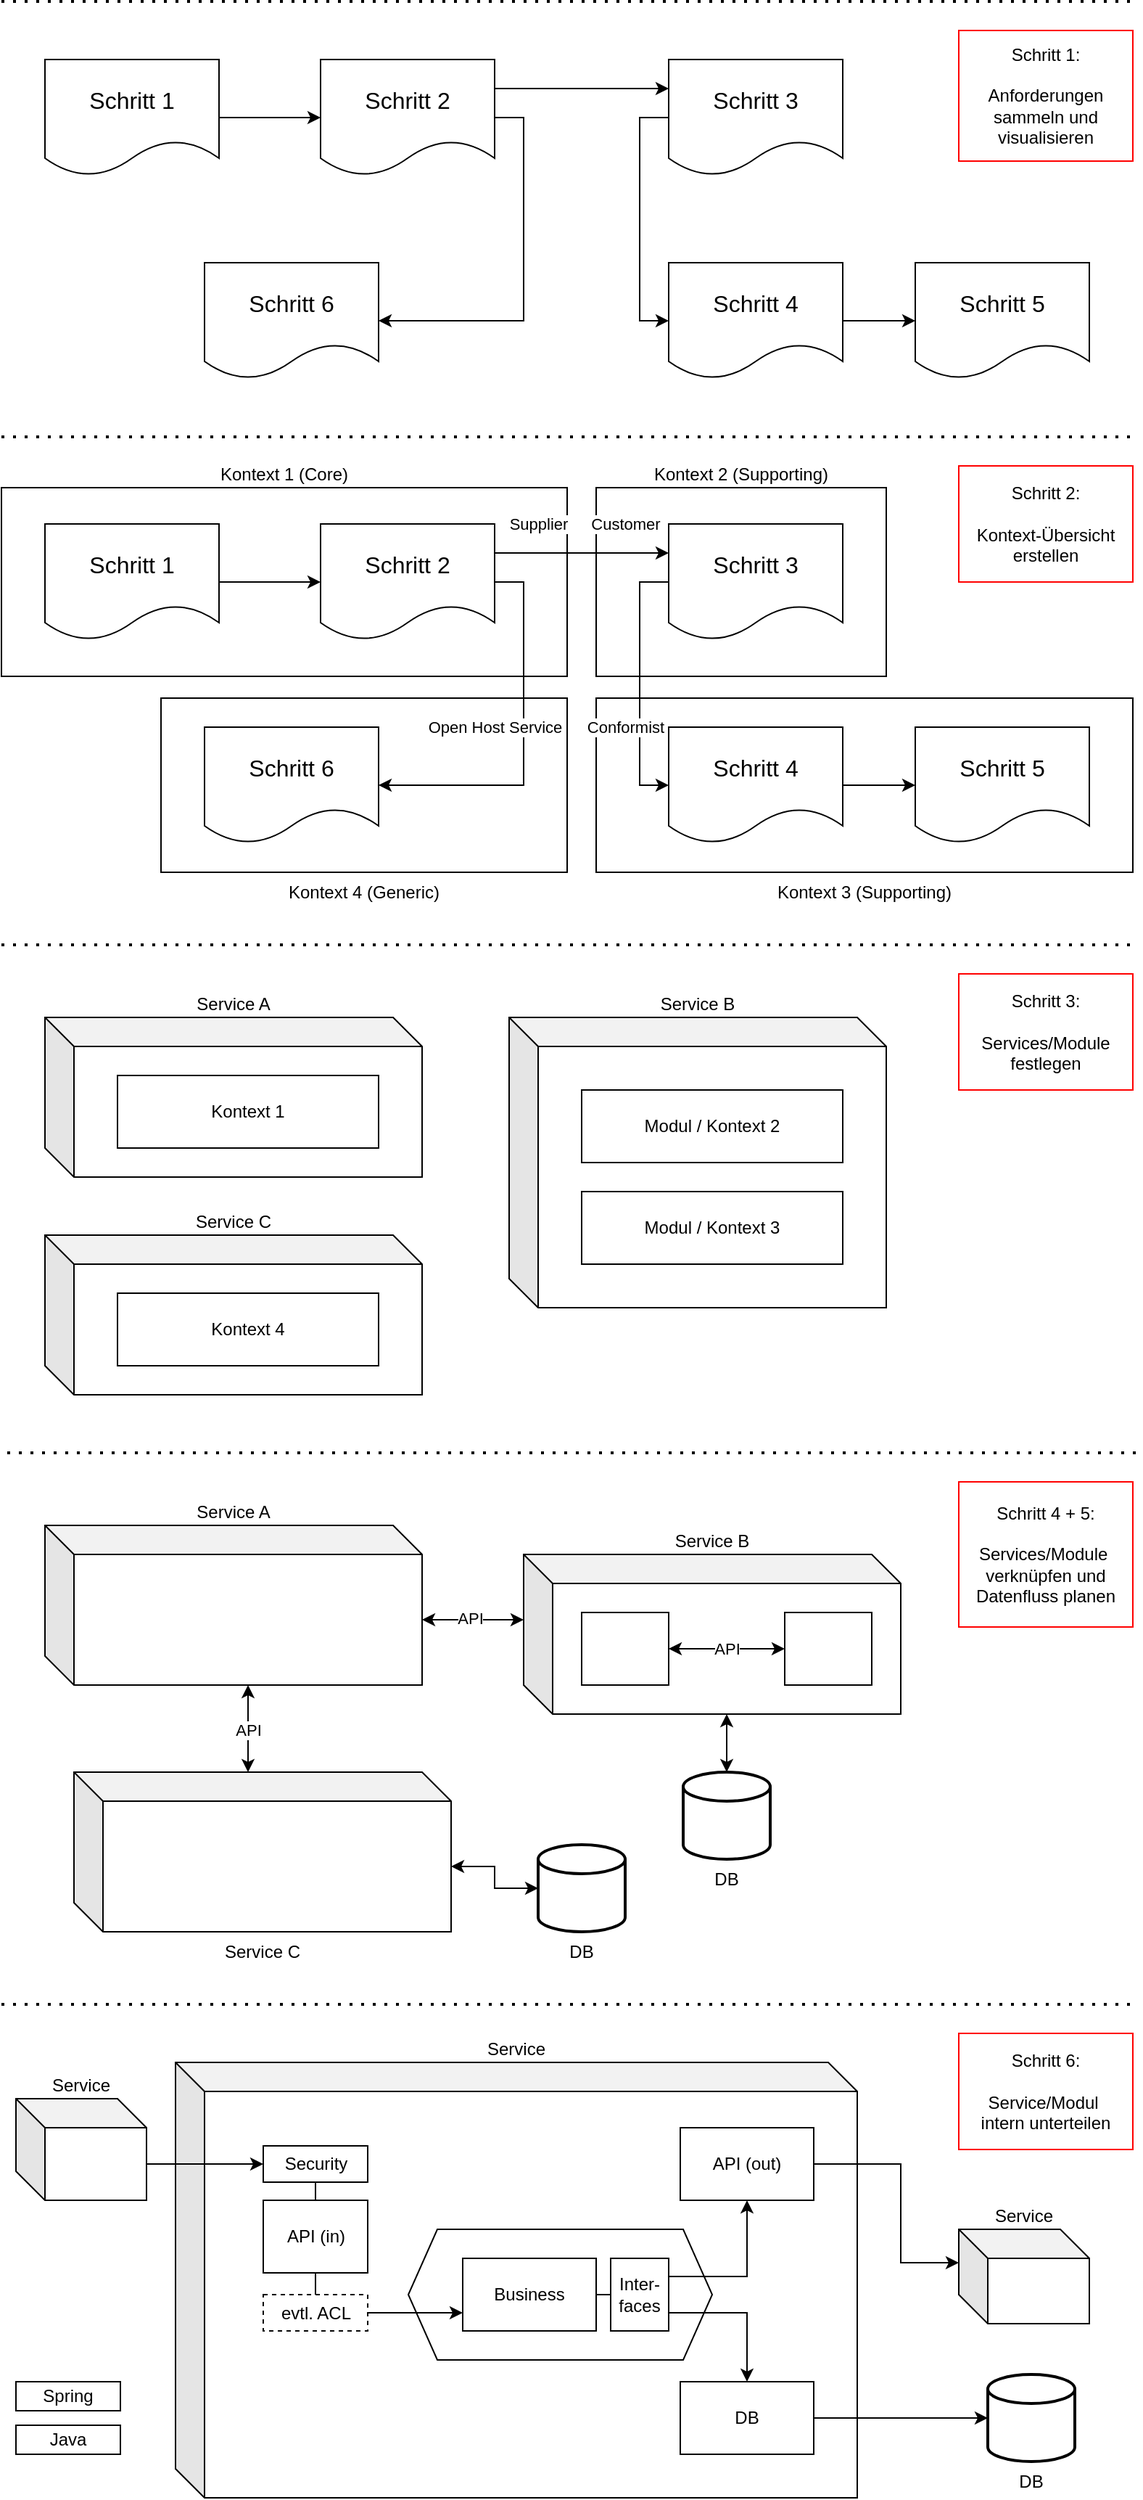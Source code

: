 <mxfile version="27.0.9">
  <diagram name="Seite-1" id="NrbdtOU8l5xmAe7ymhUr">
    <mxGraphModel dx="1410" dy="774" grid="1" gridSize="10" guides="1" tooltips="1" connect="1" arrows="1" fold="1" page="1" pageScale="1" pageWidth="827" pageHeight="1169" math="0" shadow="0">
      <root>
        <mxCell id="0" />
        <mxCell id="1" parent="0" />
        <mxCell id="7fS5oWLQzM0IxhjuAHD0-46" value="Service" style="shape=cube;whiteSpace=wrap;html=1;boundedLbl=1;backgroundOutline=1;darkOpacity=0.05;darkOpacity2=0.1;labelPosition=center;verticalLabelPosition=top;align=center;verticalAlign=bottom;" parent="1" vertex="1">
          <mxGeometry x="140" y="1460" width="470" height="300" as="geometry" />
        </mxCell>
        <mxCell id="7fS5oWLQzM0IxhjuAHD0-76" value="" style="shape=hexagon;perimeter=hexagonPerimeter2;whiteSpace=wrap;html=1;fixedSize=1;" parent="1" vertex="1">
          <mxGeometry x="300.5" y="1575" width="209.5" height="90" as="geometry" />
        </mxCell>
        <mxCell id="73rr_FjuBhcJZTZMzzjQ-1" value="Service B" style="shape=cube;whiteSpace=wrap;html=1;boundedLbl=1;backgroundOutline=1;darkOpacity=0.05;darkOpacity2=0.1;labelPosition=center;verticalLabelPosition=top;align=center;verticalAlign=bottom;" parent="1" vertex="1">
          <mxGeometry x="370" y="740" width="260" height="200" as="geometry" />
        </mxCell>
        <mxCell id="7fS5oWLQzM0IxhjuAHD0-30" value="Kontext 4 (Generic)" style="rounded=0;whiteSpace=wrap;html=1;labelPosition=center;verticalLabelPosition=bottom;align=center;verticalAlign=top;strokeColor=light-dark(#000000,#0433FF);" parent="1" vertex="1">
          <mxGeometry x="130" y="520" width="280" height="120" as="geometry" />
        </mxCell>
        <mxCell id="7fS5oWLQzM0IxhjuAHD0-29" value="Kontext 3 (Supporting)" style="rounded=0;whiteSpace=wrap;html=1;labelPosition=center;verticalLabelPosition=bottom;align=center;verticalAlign=top;strokeColor=light-dark(#000000,#0433FF);" parent="1" vertex="1">
          <mxGeometry x="430" y="520" width="370" height="120" as="geometry" />
        </mxCell>
        <mxCell id="7fS5oWLQzM0IxhjuAHD0-28" value="Kontext 2 (Supporting)" style="rounded=0;whiteSpace=wrap;html=1;labelPosition=center;verticalLabelPosition=top;align=center;verticalAlign=bottom;strokeColor=light-dark(#000000,#0433FF);" parent="1" vertex="1">
          <mxGeometry x="430" y="375" width="200" height="130" as="geometry" />
        </mxCell>
        <mxCell id="eQGWegekin0o1_Gf9wDu-5" style="edgeStyle=orthogonalEdgeStyle;rounded=0;orthogonalLoop=1;jettySize=auto;html=1;exitX=1;exitY=0.5;exitDx=0;exitDy=0;entryX=0;entryY=0.5;entryDx=0;entryDy=0;" parent="1" source="eQGWegekin0o1_Gf9wDu-2" target="eQGWegekin0o1_Gf9wDu-3" edge="1">
          <mxGeometry relative="1" as="geometry" />
        </mxCell>
        <mxCell id="eQGWegekin0o1_Gf9wDu-2" value="Schritt 1" style="shape=document;whiteSpace=wrap;html=1;boundedLbl=1;fontSize=16;" parent="1" vertex="1">
          <mxGeometry x="50" y="80" width="120" height="80" as="geometry" />
        </mxCell>
        <mxCell id="73rr_FjuBhcJZTZMzzjQ-4" style="edgeStyle=orthogonalEdgeStyle;rounded=0;orthogonalLoop=1;jettySize=auto;html=1;exitX=1;exitY=0.25;exitDx=0;exitDy=0;entryX=0;entryY=0.25;entryDx=0;entryDy=0;" parent="1" source="eQGWegekin0o1_Gf9wDu-3" target="eQGWegekin0o1_Gf9wDu-4" edge="1">
          <mxGeometry relative="1" as="geometry" />
        </mxCell>
        <mxCell id="73rr_FjuBhcJZTZMzzjQ-6" style="edgeStyle=orthogonalEdgeStyle;rounded=0;orthogonalLoop=1;jettySize=auto;html=1;exitX=0;exitY=0.5;exitDx=0;exitDy=0;entryX=0;entryY=0.5;entryDx=0;entryDy=0;" parent="1" source="eQGWegekin0o1_Gf9wDu-4" target="73rr_FjuBhcJZTZMzzjQ-5" edge="1">
          <mxGeometry relative="1" as="geometry" />
        </mxCell>
        <mxCell id="7fS5oWLQzM0IxhjuAHD0-2" style="edgeStyle=orthogonalEdgeStyle;rounded=0;orthogonalLoop=1;jettySize=auto;html=1;exitX=1;exitY=0.5;exitDx=0;exitDy=0;entryX=1;entryY=0.5;entryDx=0;entryDy=0;" parent="1" source="eQGWegekin0o1_Gf9wDu-3" target="7fS5oWLQzM0IxhjuAHD0-1" edge="1">
          <mxGeometry relative="1" as="geometry" />
        </mxCell>
        <mxCell id="eQGWegekin0o1_Gf9wDu-3" value="Schritt 2" style="shape=document;whiteSpace=wrap;html=1;boundedLbl=1;fontSize=16;" parent="1" vertex="1">
          <mxGeometry x="240" y="80" width="120" height="80" as="geometry" />
        </mxCell>
        <mxCell id="eQGWegekin0o1_Gf9wDu-4" value="Schritt 3" style="shape=document;whiteSpace=wrap;html=1;boundedLbl=1;fontSize=16;" parent="1" vertex="1">
          <mxGeometry x="480" y="80" width="120" height="80" as="geometry" />
        </mxCell>
        <mxCell id="eQGWegekin0o1_Gf9wDu-13" value="Kontext 1 (Core)" style="rounded=0;whiteSpace=wrap;html=1;labelPosition=center;verticalLabelPosition=top;align=center;verticalAlign=bottom;strokeColor=light-dark(#000000,#0433FF);" parent="1" vertex="1">
          <mxGeometry x="20" y="375" width="390" height="130" as="geometry" />
        </mxCell>
        <mxCell id="eQGWegekin0o1_Gf9wDu-22" value="Service A" style="shape=cube;whiteSpace=wrap;html=1;boundedLbl=1;backgroundOutline=1;darkOpacity=0.05;darkOpacity2=0.1;labelPosition=center;verticalLabelPosition=top;align=center;verticalAlign=bottom;" parent="1" vertex="1">
          <mxGeometry x="50" y="740" width="260" height="110" as="geometry" />
        </mxCell>
        <mxCell id="eQGWegekin0o1_Gf9wDu-23" value="Kontext 1" style="rounded=0;whiteSpace=wrap;html=1;labelPosition=center;verticalLabelPosition=middle;align=center;verticalAlign=middle;strokeColor=light-dark(#000000,#0433FF);" parent="1" vertex="1">
          <mxGeometry x="100" y="780" width="180" height="50" as="geometry" />
        </mxCell>
        <mxCell id="eQGWegekin0o1_Gf9wDu-24" value="Modul / Kontext 3" style="rounded=0;whiteSpace=wrap;html=1;labelPosition=center;verticalLabelPosition=middle;align=center;verticalAlign=middle;strokeColor=light-dark(#000000,#0433FF);" parent="1" vertex="1">
          <mxGeometry x="420" y="860" width="180" height="50" as="geometry" />
        </mxCell>
        <mxCell id="73rr_FjuBhcJZTZMzzjQ-3" value="Modul / Kontext 2" style="rounded=0;whiteSpace=wrap;html=1;labelPosition=center;verticalLabelPosition=middle;align=center;verticalAlign=middle;strokeColor=light-dark(#000000,#0433FF);" parent="1" vertex="1">
          <mxGeometry x="420" y="790" width="180" height="50" as="geometry" />
        </mxCell>
        <mxCell id="7fS5oWLQzM0IxhjuAHD0-15" style="edgeStyle=orthogonalEdgeStyle;rounded=0;orthogonalLoop=1;jettySize=auto;html=1;exitX=1;exitY=0.5;exitDx=0;exitDy=0;entryX=0;entryY=0.5;entryDx=0;entryDy=0;" parent="1" source="73rr_FjuBhcJZTZMzzjQ-5" target="7fS5oWLQzM0IxhjuAHD0-14" edge="1">
          <mxGeometry relative="1" as="geometry" />
        </mxCell>
        <mxCell id="73rr_FjuBhcJZTZMzzjQ-5" value="Schritt 4" style="shape=document;whiteSpace=wrap;html=1;boundedLbl=1;fontSize=16;" parent="1" vertex="1">
          <mxGeometry x="480" y="220" width="120" height="80" as="geometry" />
        </mxCell>
        <mxCell id="73rr_FjuBhcJZTZMzzjQ-16" value="DB" style="strokeWidth=2;html=1;shape=mxgraph.flowchart.database;whiteSpace=wrap;labelPosition=center;verticalLabelPosition=bottom;align=center;verticalAlign=top;" parent="1" vertex="1">
          <mxGeometry x="490" y="1260" width="60" height="60" as="geometry" />
        </mxCell>
        <mxCell id="73rr_FjuBhcJZTZMzzjQ-21" value="" style="endArrow=none;dashed=1;html=1;dashPattern=1 3;strokeWidth=2;rounded=0;" parent="1" edge="1">
          <mxGeometry width="50" height="50" relative="1" as="geometry">
            <mxPoint x="20" y="40" as="sourcePoint" />
            <mxPoint x="800" y="40" as="targetPoint" />
          </mxGeometry>
        </mxCell>
        <mxCell id="7fS5oWLQzM0IxhjuAHD0-1" value="Schritt 6" style="shape=document;whiteSpace=wrap;html=1;boundedLbl=1;fontSize=16;" parent="1" vertex="1">
          <mxGeometry x="160" y="220" width="120" height="80" as="geometry" />
        </mxCell>
        <mxCell id="7fS5oWLQzM0IxhjuAHD0-14" value="Schritt 5" style="shape=document;whiteSpace=wrap;html=1;boundedLbl=1;fontSize=16;" parent="1" vertex="1">
          <mxGeometry x="650" y="220" width="120" height="80" as="geometry" />
        </mxCell>
        <mxCell id="7fS5oWLQzM0IxhjuAHD0-16" value="" style="endArrow=none;dashed=1;html=1;dashPattern=1 3;strokeWidth=2;rounded=0;" parent="1" edge="1">
          <mxGeometry width="50" height="50" relative="1" as="geometry">
            <mxPoint x="20" y="340" as="sourcePoint" />
            <mxPoint x="800" y="340" as="targetPoint" />
          </mxGeometry>
        </mxCell>
        <mxCell id="7fS5oWLQzM0IxhjuAHD0-17" style="edgeStyle=orthogonalEdgeStyle;rounded=0;orthogonalLoop=1;jettySize=auto;html=1;exitX=1;exitY=0.5;exitDx=0;exitDy=0;entryX=0;entryY=0.5;entryDx=0;entryDy=0;" parent="1" source="7fS5oWLQzM0IxhjuAHD0-18" target="7fS5oWLQzM0IxhjuAHD0-22" edge="1">
          <mxGeometry relative="1" as="geometry" />
        </mxCell>
        <mxCell id="7fS5oWLQzM0IxhjuAHD0-18" value="Schritt 1" style="shape=document;whiteSpace=wrap;html=1;boundedLbl=1;fontSize=16;" parent="1" vertex="1">
          <mxGeometry x="50" y="400" width="120" height="80" as="geometry" />
        </mxCell>
        <mxCell id="7fS5oWLQzM0IxhjuAHD0-19" style="edgeStyle=orthogonalEdgeStyle;rounded=0;orthogonalLoop=1;jettySize=auto;html=1;exitX=1;exitY=0.25;exitDx=0;exitDy=0;entryX=0;entryY=0.25;entryDx=0;entryDy=0;" parent="1" source="7fS5oWLQzM0IxhjuAHD0-22" target="7fS5oWLQzM0IxhjuAHD0-23" edge="1">
          <mxGeometry relative="1" as="geometry" />
        </mxCell>
        <mxCell id="wYqAE9kgNwy14ZpDtIfz-1" value="Supplier" style="edgeLabel;html=1;align=center;verticalAlign=middle;resizable=0;points=[];" parent="7fS5oWLQzM0IxhjuAHD0-19" vertex="1" connectable="0">
          <mxGeometry x="-0.683" y="2" relative="1" as="geometry">
            <mxPoint x="11" y="-18" as="offset" />
          </mxGeometry>
        </mxCell>
        <mxCell id="wYqAE9kgNwy14ZpDtIfz-2" value="Customer" style="edgeLabel;html=1;align=center;verticalAlign=middle;resizable=0;points=[];" parent="7fS5oWLQzM0IxhjuAHD0-19" vertex="1" connectable="0">
          <mxGeometry x="0.467" y="-2" relative="1" as="geometry">
            <mxPoint x="2" y="-22" as="offset" />
          </mxGeometry>
        </mxCell>
        <mxCell id="7fS5oWLQzM0IxhjuAHD0-21" style="edgeStyle=orthogonalEdgeStyle;rounded=0;orthogonalLoop=1;jettySize=auto;html=1;exitX=1;exitY=0.5;exitDx=0;exitDy=0;entryX=1;entryY=0.5;entryDx=0;entryDy=0;" parent="1" source="7fS5oWLQzM0IxhjuAHD0-22" target="7fS5oWLQzM0IxhjuAHD0-26" edge="1">
          <mxGeometry relative="1" as="geometry" />
        </mxCell>
        <mxCell id="wYqAE9kgNwy14ZpDtIfz-4" value="Open Host Service" style="edgeLabel;html=1;align=center;verticalAlign=middle;resizable=0;points=[];" parent="7fS5oWLQzM0IxhjuAHD0-21" vertex="1" connectable="0">
          <mxGeometry x="-0.061" y="-2" relative="1" as="geometry">
            <mxPoint x="-18" y="-2" as="offset" />
          </mxGeometry>
        </mxCell>
        <mxCell id="7fS5oWLQzM0IxhjuAHD0-22" value="Schritt 2" style="shape=document;whiteSpace=wrap;html=1;boundedLbl=1;fontSize=16;" parent="1" vertex="1">
          <mxGeometry x="240" y="400" width="120" height="80" as="geometry" />
        </mxCell>
        <mxCell id="7fS5oWLQzM0IxhjuAHD0-72" style="edgeStyle=orthogonalEdgeStyle;rounded=0;orthogonalLoop=1;jettySize=auto;html=1;exitX=0;exitY=0.5;exitDx=0;exitDy=0;entryX=0;entryY=0.5;entryDx=0;entryDy=0;" parent="1" source="7fS5oWLQzM0IxhjuAHD0-23" target="7fS5oWLQzM0IxhjuAHD0-25" edge="1">
          <mxGeometry relative="1" as="geometry">
            <Array as="points">
              <mxPoint x="460" y="440" />
              <mxPoint x="460" y="580" />
            </Array>
          </mxGeometry>
        </mxCell>
        <mxCell id="wYqAE9kgNwy14ZpDtIfz-3" value="Conformist" style="edgeLabel;html=1;align=center;verticalAlign=middle;resizable=0;points=[];" parent="7fS5oWLQzM0IxhjuAHD0-72" vertex="1" connectable="0">
          <mxGeometry x="-0.244" y="1" relative="1" as="geometry">
            <mxPoint x="-11" y="52" as="offset" />
          </mxGeometry>
        </mxCell>
        <mxCell id="7fS5oWLQzM0IxhjuAHD0-23" value="Schritt 3" style="shape=document;whiteSpace=wrap;html=1;boundedLbl=1;fontSize=16;" parent="1" vertex="1">
          <mxGeometry x="480" y="400" width="120" height="80" as="geometry" />
        </mxCell>
        <mxCell id="7fS5oWLQzM0IxhjuAHD0-24" style="edgeStyle=orthogonalEdgeStyle;rounded=0;orthogonalLoop=1;jettySize=auto;html=1;exitX=1;exitY=0.5;exitDx=0;exitDy=0;entryX=0;entryY=0.5;entryDx=0;entryDy=0;" parent="1" source="7fS5oWLQzM0IxhjuAHD0-25" target="7fS5oWLQzM0IxhjuAHD0-27" edge="1">
          <mxGeometry relative="1" as="geometry" />
        </mxCell>
        <mxCell id="7fS5oWLQzM0IxhjuAHD0-25" value="Schritt 4" style="shape=document;whiteSpace=wrap;html=1;boundedLbl=1;fontSize=16;" parent="1" vertex="1">
          <mxGeometry x="480" y="540" width="120" height="80" as="geometry" />
        </mxCell>
        <mxCell id="7fS5oWLQzM0IxhjuAHD0-26" value="Schritt 6" style="shape=document;whiteSpace=wrap;html=1;boundedLbl=1;fontSize=16;" parent="1" vertex="1">
          <mxGeometry x="160" y="540" width="120" height="80" as="geometry" />
        </mxCell>
        <mxCell id="7fS5oWLQzM0IxhjuAHD0-27" value="Schritt 5" style="shape=document;whiteSpace=wrap;html=1;boundedLbl=1;fontSize=16;" parent="1" vertex="1">
          <mxGeometry x="650" y="540" width="120" height="80" as="geometry" />
        </mxCell>
        <mxCell id="7fS5oWLQzM0IxhjuAHD0-31" value="" style="endArrow=none;dashed=1;html=1;dashPattern=1 3;strokeWidth=2;rounded=0;" parent="1" edge="1">
          <mxGeometry width="50" height="50" relative="1" as="geometry">
            <mxPoint x="20" y="690" as="sourcePoint" />
            <mxPoint x="800" y="690" as="targetPoint" />
          </mxGeometry>
        </mxCell>
        <mxCell id="7fS5oWLQzM0IxhjuAHD0-32" value="Service C" style="shape=cube;whiteSpace=wrap;html=1;boundedLbl=1;backgroundOutline=1;darkOpacity=0.05;darkOpacity2=0.1;labelPosition=center;verticalLabelPosition=top;align=center;verticalAlign=bottom;" parent="1" vertex="1">
          <mxGeometry x="50" y="890" width="260" height="110" as="geometry" />
        </mxCell>
        <mxCell id="7fS5oWLQzM0IxhjuAHD0-33" value="Kontext 4" style="rounded=0;whiteSpace=wrap;html=1;labelPosition=center;verticalLabelPosition=middle;align=center;verticalAlign=middle;strokeColor=light-dark(#000000,#0433FF);" parent="1" vertex="1">
          <mxGeometry x="100" y="930" width="180" height="50" as="geometry" />
        </mxCell>
        <mxCell id="7fS5oWLQzM0IxhjuAHD0-34" value="" style="endArrow=none;dashed=1;html=1;dashPattern=1 3;strokeWidth=2;rounded=0;" parent="1" edge="1">
          <mxGeometry width="50" height="50" relative="1" as="geometry">
            <mxPoint x="24" y="1040" as="sourcePoint" />
            <mxPoint x="804" y="1040" as="targetPoint" />
          </mxGeometry>
        </mxCell>
        <mxCell id="7fS5oWLQzM0IxhjuAHD0-37" value="Service A" style="shape=cube;whiteSpace=wrap;html=1;boundedLbl=1;backgroundOutline=1;darkOpacity=0.05;darkOpacity2=0.1;labelPosition=center;verticalLabelPosition=top;align=center;verticalAlign=bottom;" parent="1" vertex="1">
          <mxGeometry x="50" y="1090" width="260" height="110" as="geometry" />
        </mxCell>
        <mxCell id="7fS5oWLQzM0IxhjuAHD0-38" value="Service C" style="shape=cube;whiteSpace=wrap;html=1;boundedLbl=1;backgroundOutline=1;darkOpacity=0.05;darkOpacity2=0.1;labelPosition=center;verticalLabelPosition=bottom;align=center;verticalAlign=top;" parent="1" vertex="1">
          <mxGeometry x="70" y="1260" width="260" height="110" as="geometry" />
        </mxCell>
        <mxCell id="7fS5oWLQzM0IxhjuAHD0-40" style="edgeStyle=orthogonalEdgeStyle;rounded=0;orthogonalLoop=1;jettySize=auto;html=1;exitX=0;exitY=0;exitDx=140;exitDy=110;exitPerimeter=0;entryX=0;entryY=0;entryDx=120;entryDy=0;entryPerimeter=0;startArrow=classic;startFill=1;" parent="1" source="7fS5oWLQzM0IxhjuAHD0-37" target="7fS5oWLQzM0IxhjuAHD0-38" edge="1">
          <mxGeometry relative="1" as="geometry" />
        </mxCell>
        <mxCell id="7fS5oWLQzM0IxhjuAHD0-44" value="API" style="edgeLabel;html=1;align=center;verticalAlign=middle;resizable=0;points=[];" parent="7fS5oWLQzM0IxhjuAHD0-40" vertex="1" connectable="0">
          <mxGeometry x="-0.22" relative="1" as="geometry">
            <mxPoint y="7" as="offset" />
          </mxGeometry>
        </mxCell>
        <mxCell id="7fS5oWLQzM0IxhjuAHD0-41" value="Service B" style="shape=cube;whiteSpace=wrap;html=1;boundedLbl=1;backgroundOutline=1;darkOpacity=0.05;darkOpacity2=0.1;labelPosition=center;verticalLabelPosition=top;align=center;verticalAlign=bottom;" parent="1" vertex="1">
          <mxGeometry x="380" y="1110" width="260" height="110" as="geometry" />
        </mxCell>
        <mxCell id="7fS5oWLQzM0IxhjuAHD0-42" style="edgeStyle=orthogonalEdgeStyle;rounded=0;orthogonalLoop=1;jettySize=auto;html=1;exitX=0;exitY=0;exitDx=260;exitDy=65;exitPerimeter=0;entryX=0;entryY=0;entryDx=0;entryDy=45;entryPerimeter=0;startArrow=classic;startFill=1;" parent="1" source="7fS5oWLQzM0IxhjuAHD0-37" target="7fS5oWLQzM0IxhjuAHD0-41" edge="1">
          <mxGeometry relative="1" as="geometry" />
        </mxCell>
        <mxCell id="7fS5oWLQzM0IxhjuAHD0-43" value="API" style="edgeLabel;html=1;align=center;verticalAlign=middle;resizable=0;points=[];" parent="7fS5oWLQzM0IxhjuAHD0-42" vertex="1" connectable="0">
          <mxGeometry x="-0.057" y="1" relative="1" as="geometry">
            <mxPoint as="offset" />
          </mxGeometry>
        </mxCell>
        <mxCell id="7fS5oWLQzM0IxhjuAHD0-45" value="" style="endArrow=none;dashed=1;html=1;dashPattern=1 3;strokeWidth=2;rounded=0;" parent="1" edge="1">
          <mxGeometry width="50" height="50" relative="1" as="geometry">
            <mxPoint x="20" y="1420" as="sourcePoint" />
            <mxPoint x="800" y="1420" as="targetPoint" />
          </mxGeometry>
        </mxCell>
        <mxCell id="7fS5oWLQzM0IxhjuAHD0-53" style="edgeStyle=orthogonalEdgeStyle;rounded=0;orthogonalLoop=1;jettySize=auto;html=1;exitX=0;exitY=0;exitDx=140;exitDy=110;exitPerimeter=0;entryX=0.5;entryY=0;entryDx=0;entryDy=0;entryPerimeter=0;startArrow=classic;startFill=1;" parent="1" source="7fS5oWLQzM0IxhjuAHD0-41" target="73rr_FjuBhcJZTZMzzjQ-16" edge="1">
          <mxGeometry relative="1" as="geometry" />
        </mxCell>
        <mxCell id="xvrhfz1lwZkFJ9HOuA8B-21" style="edgeStyle=orthogonalEdgeStyle;rounded=0;orthogonalLoop=1;jettySize=auto;html=1;exitX=0.5;exitY=1;exitDx=0;exitDy=0;entryX=0.5;entryY=0;entryDx=0;entryDy=0;endArrow=none;startFill=0;" parent="1" source="7fS5oWLQzM0IxhjuAHD0-54" target="xvrhfz1lwZkFJ9HOuA8B-15" edge="1">
          <mxGeometry relative="1" as="geometry" />
        </mxCell>
        <mxCell id="7fS5oWLQzM0IxhjuAHD0-54" value="API (in)" style="rounded=0;whiteSpace=wrap;html=1;labelPosition=center;verticalLabelPosition=middle;align=center;verticalAlign=middle;strokeColor=light-dark(#000000,#FF8000);" parent="1" vertex="1">
          <mxGeometry x="200.5" y="1555" width="72" height="50" as="geometry" />
        </mxCell>
        <mxCell id="7fS5oWLQzM0IxhjuAHD0-56" value="API (out)" style="rounded=0;whiteSpace=wrap;html=1;labelPosition=center;verticalLabelPosition=middle;align=center;verticalAlign=middle;strokeColor=light-dark(#000000,#FF8000);" parent="1" vertex="1">
          <mxGeometry x="488" y="1505" width="92" height="50" as="geometry" />
        </mxCell>
        <mxCell id="xvrhfz1lwZkFJ9HOuA8B-13" style="edgeStyle=orthogonalEdgeStyle;rounded=0;orthogonalLoop=1;jettySize=auto;html=1;exitX=1;exitY=0.5;exitDx=0;exitDy=0;entryX=0;entryY=0.5;entryDx=0;entryDy=0;endArrow=none;startFill=0;" parent="1" source="7fS5oWLQzM0IxhjuAHD0-57" target="xvrhfz1lwZkFJ9HOuA8B-10" edge="1">
          <mxGeometry relative="1" as="geometry" />
        </mxCell>
        <mxCell id="7fS5oWLQzM0IxhjuAHD0-57" value="Business" style="rounded=0;whiteSpace=wrap;html=1;labelPosition=center;verticalLabelPosition=middle;align=center;verticalAlign=middle;strokeColor=light-dark(#000000,#009900);" parent="1" vertex="1">
          <mxGeometry x="338" y="1595" width="92" height="50" as="geometry" />
        </mxCell>
        <mxCell id="7fS5oWLQzM0IxhjuAHD0-64" value="&lt;div&gt;Schritt 1:&lt;/div&gt;&lt;div&gt;&lt;br&gt;&lt;/div&gt;Anforderungen sammeln und visualisieren" style="rounded=0;whiteSpace=wrap;html=1;strokeColor=#FF0000;" parent="1" vertex="1">
          <mxGeometry x="680" y="60" width="120" height="90" as="geometry" />
        </mxCell>
        <mxCell id="7fS5oWLQzM0IxhjuAHD0-65" value="&lt;div&gt;Schritt 2:&lt;/div&gt;&lt;div&gt;&lt;br&gt;&lt;/div&gt;Kontext-Übersicht erstellen" style="rounded=0;whiteSpace=wrap;html=1;strokeColor=#FF0000;" parent="1" vertex="1">
          <mxGeometry x="680" y="360" width="120" height="80" as="geometry" />
        </mxCell>
        <mxCell id="7fS5oWLQzM0IxhjuAHD0-66" value="Schritt 3:&lt;div&gt;&lt;br&gt;&lt;div&gt;Services/Module&lt;div&gt;festlegen&lt;/div&gt;&lt;/div&gt;&lt;/div&gt;" style="rounded=0;whiteSpace=wrap;html=1;strokeColor=#FF0000;" parent="1" vertex="1">
          <mxGeometry x="680" y="710" width="120" height="80" as="geometry" />
        </mxCell>
        <mxCell id="7fS5oWLQzM0IxhjuAHD0-67" value="&lt;div&gt;Schritt 4 + 5:&lt;/div&gt;&lt;div&gt;&lt;br&gt;&lt;/div&gt;Services/Module&amp;nbsp;&lt;div&gt;verknüpfen&amp;nbsp;&lt;span style=&quot;background-color: transparent; color: light-dark(rgb(0, 0, 0), rgb(255, 255, 255));&quot;&gt;und&lt;/span&gt;&lt;div&gt;Datenfluss planen&lt;/div&gt;&lt;/div&gt;" style="rounded=0;whiteSpace=wrap;html=1;strokeColor=#FF0000;" parent="1" vertex="1">
          <mxGeometry x="680" y="1060" width="120" height="100" as="geometry" />
        </mxCell>
        <mxCell id="7fS5oWLQzM0IxhjuAHD0-70" style="edgeStyle=orthogonalEdgeStyle;rounded=0;orthogonalLoop=1;jettySize=auto;html=1;exitX=1;exitY=0.5;exitDx=0;exitDy=0;entryX=0;entryY=0.5;entryDx=0;entryDy=0;startArrow=classic;startFill=1;" parent="1" source="7fS5oWLQzM0IxhjuAHD0-68" target="7fS5oWLQzM0IxhjuAHD0-69" edge="1">
          <mxGeometry relative="1" as="geometry" />
        </mxCell>
        <mxCell id="7fS5oWLQzM0IxhjuAHD0-71" value="API" style="edgeLabel;html=1;align=center;verticalAlign=middle;resizable=0;points=[];" parent="7fS5oWLQzM0IxhjuAHD0-70" vertex="1" connectable="0">
          <mxGeometry x="-0.075" y="-3" relative="1" as="geometry">
            <mxPoint x="3" y="-3" as="offset" />
          </mxGeometry>
        </mxCell>
        <mxCell id="7fS5oWLQzM0IxhjuAHD0-68" value="" style="rounded=0;whiteSpace=wrap;html=1;labelPosition=center;verticalLabelPosition=middle;align=center;verticalAlign=middle;strokeColor=light-dark(#000000,#0433FF);" parent="1" vertex="1">
          <mxGeometry x="420" y="1150" width="60" height="50" as="geometry" />
        </mxCell>
        <mxCell id="7fS5oWLQzM0IxhjuAHD0-69" value="" style="rounded=0;whiteSpace=wrap;html=1;labelPosition=center;verticalLabelPosition=middle;align=center;verticalAlign=middle;strokeColor=light-dark(#000000,#0433FF);" parent="1" vertex="1">
          <mxGeometry x="560" y="1150" width="60" height="50" as="geometry" />
        </mxCell>
        <mxCell id="7fS5oWLQzM0IxhjuAHD0-73" value="&lt;div&gt;Schritt 6:&lt;/div&gt;&lt;div&gt;&lt;br&gt;&lt;/div&gt;Service/Modul&amp;nbsp;&lt;div&gt;intern unterteilen&lt;/div&gt;" style="rounded=0;whiteSpace=wrap;html=1;strokeColor=#FF0000;" parent="1" vertex="1">
          <mxGeometry x="680" y="1440" width="120" height="80" as="geometry" />
        </mxCell>
        <mxCell id="7fS5oWLQzM0IxhjuAHD0-74" value="DB" style="strokeWidth=2;html=1;shape=mxgraph.flowchart.database;whiteSpace=wrap;labelPosition=center;verticalLabelPosition=bottom;align=center;verticalAlign=top;" parent="1" vertex="1">
          <mxGeometry x="390" y="1310" width="60" height="60" as="geometry" />
        </mxCell>
        <mxCell id="7fS5oWLQzM0IxhjuAHD0-75" style="edgeStyle=orthogonalEdgeStyle;rounded=0;orthogonalLoop=1;jettySize=auto;html=1;exitX=0;exitY=0;exitDx=260;exitDy=65;exitPerimeter=0;entryX=0;entryY=0.5;entryDx=0;entryDy=0;entryPerimeter=0;startArrow=classic;startFill=1;" parent="1" source="7fS5oWLQzM0IxhjuAHD0-38" target="7fS5oWLQzM0IxhjuAHD0-74" edge="1">
          <mxGeometry relative="1" as="geometry" />
        </mxCell>
        <mxCell id="7fS5oWLQzM0IxhjuAHD0-80" value="DB" style="rounded=0;whiteSpace=wrap;html=1;labelPosition=center;verticalLabelPosition=middle;align=center;verticalAlign=middle;strokeColor=light-dark(#000000,#FF8000);" parent="1" vertex="1">
          <mxGeometry x="488" y="1680" width="92" height="50" as="geometry" />
        </mxCell>
        <mxCell id="xvrhfz1lwZkFJ9HOuA8B-3" value="Service" style="shape=cube;whiteSpace=wrap;html=1;boundedLbl=1;backgroundOutline=1;darkOpacity=0.05;darkOpacity2=0.1;labelPosition=center;verticalLabelPosition=top;align=center;verticalAlign=bottom;" parent="1" vertex="1">
          <mxGeometry x="680" y="1575" width="90" height="65" as="geometry" />
        </mxCell>
        <mxCell id="xvrhfz1lwZkFJ9HOuA8B-5" value="DB" style="strokeWidth=2;html=1;shape=mxgraph.flowchart.database;whiteSpace=wrap;labelPosition=center;verticalLabelPosition=bottom;align=center;verticalAlign=top;" parent="1" vertex="1">
          <mxGeometry x="700" y="1675" width="60" height="60" as="geometry" />
        </mxCell>
        <mxCell id="xvrhfz1lwZkFJ9HOuA8B-6" style="edgeStyle=orthogonalEdgeStyle;rounded=0;orthogonalLoop=1;jettySize=auto;html=1;exitX=1;exitY=0.5;exitDx=0;exitDy=0;entryX=0;entryY=0.5;entryDx=0;entryDy=0;entryPerimeter=0;" parent="1" source="7fS5oWLQzM0IxhjuAHD0-80" target="xvrhfz1lwZkFJ9HOuA8B-5" edge="1">
          <mxGeometry relative="1" as="geometry" />
        </mxCell>
        <mxCell id="xvrhfz1lwZkFJ9HOuA8B-7" style="edgeStyle=orthogonalEdgeStyle;rounded=0;orthogonalLoop=1;jettySize=auto;html=1;exitX=1;exitY=0.5;exitDx=0;exitDy=0;entryX=0;entryY=0;entryDx=0;entryDy=22.5;entryPerimeter=0;" parent="1" source="7fS5oWLQzM0IxhjuAHD0-56" target="xvrhfz1lwZkFJ9HOuA8B-3" edge="1">
          <mxGeometry relative="1" as="geometry">
            <Array as="points">
              <mxPoint x="640" y="1530" />
              <mxPoint x="640" y="1598" />
              <mxPoint x="680" y="1598" />
            </Array>
          </mxGeometry>
        </mxCell>
        <mxCell id="xvrhfz1lwZkFJ9HOuA8B-29" style="edgeStyle=orthogonalEdgeStyle;rounded=0;orthogonalLoop=1;jettySize=auto;html=1;exitX=0;exitY=0;exitDx=90;exitDy=45;exitPerimeter=0;entryX=0;entryY=0.5;entryDx=0;entryDy=0;" parent="1" source="xvrhfz1lwZkFJ9HOuA8B-8" target="xvrhfz1lwZkFJ9HOuA8B-16" edge="1">
          <mxGeometry relative="1" as="geometry" />
        </mxCell>
        <mxCell id="xvrhfz1lwZkFJ9HOuA8B-8" value="Service" style="shape=cube;whiteSpace=wrap;html=1;boundedLbl=1;backgroundOutline=1;darkOpacity=0.05;darkOpacity2=0.1;labelPosition=center;verticalLabelPosition=top;align=center;verticalAlign=bottom;" parent="1" vertex="1">
          <mxGeometry x="30" y="1485" width="90" height="70" as="geometry" />
        </mxCell>
        <mxCell id="xvrhfz1lwZkFJ9HOuA8B-11" style="edgeStyle=orthogonalEdgeStyle;rounded=0;orthogonalLoop=1;jettySize=auto;html=1;exitX=1;exitY=0.25;exitDx=0;exitDy=0;entryX=0.5;entryY=1;entryDx=0;entryDy=0;" parent="1" source="xvrhfz1lwZkFJ9HOuA8B-10" target="7fS5oWLQzM0IxhjuAHD0-56" edge="1">
          <mxGeometry relative="1" as="geometry" />
        </mxCell>
        <mxCell id="xvrhfz1lwZkFJ9HOuA8B-12" style="edgeStyle=orthogonalEdgeStyle;rounded=0;orthogonalLoop=1;jettySize=auto;html=1;exitX=1;exitY=0.75;exitDx=0;exitDy=0;entryX=0.5;entryY=0;entryDx=0;entryDy=0;" parent="1" source="xvrhfz1lwZkFJ9HOuA8B-10" target="7fS5oWLQzM0IxhjuAHD0-80" edge="1">
          <mxGeometry relative="1" as="geometry" />
        </mxCell>
        <mxCell id="xvrhfz1lwZkFJ9HOuA8B-10" value="Inter-&lt;div&gt;faces&lt;/div&gt;" style="rounded=0;whiteSpace=wrap;html=1;labelPosition=center;verticalLabelPosition=middle;align=center;verticalAlign=middle;strokeColor=light-dark(#000000,#009900);" parent="1" vertex="1">
          <mxGeometry x="440" y="1595" width="40" height="50" as="geometry" />
        </mxCell>
        <mxCell id="xvrhfz1lwZkFJ9HOuA8B-28" style="edgeStyle=orthogonalEdgeStyle;rounded=0;orthogonalLoop=1;jettySize=auto;html=1;exitX=1;exitY=0.5;exitDx=0;exitDy=0;entryX=0;entryY=0.75;entryDx=0;entryDy=0;" parent="1" source="xvrhfz1lwZkFJ9HOuA8B-15" target="7fS5oWLQzM0IxhjuAHD0-57" edge="1">
          <mxGeometry relative="1" as="geometry" />
        </mxCell>
        <mxCell id="xvrhfz1lwZkFJ9HOuA8B-15" value="evtl. ACL" style="rounded=0;whiteSpace=wrap;html=1;labelPosition=center;verticalLabelPosition=middle;align=center;verticalAlign=middle;strokeColor=light-dark(#000000,#FF8000);dashed=1;" parent="1" vertex="1">
          <mxGeometry x="200.5" y="1620" width="72" height="25" as="geometry" />
        </mxCell>
        <mxCell id="xvrhfz1lwZkFJ9HOuA8B-30" style="edgeStyle=orthogonalEdgeStyle;rounded=0;orthogonalLoop=1;jettySize=auto;html=1;exitX=0.5;exitY=1;exitDx=0;exitDy=0;entryX=0.5;entryY=0;entryDx=0;entryDy=0;endArrow=none;startFill=0;" parent="1" source="xvrhfz1lwZkFJ9HOuA8B-16" target="7fS5oWLQzM0IxhjuAHD0-54" edge="1">
          <mxGeometry relative="1" as="geometry" />
        </mxCell>
        <mxCell id="xvrhfz1lwZkFJ9HOuA8B-16" value="Security" style="rounded=0;whiteSpace=wrap;html=1;labelPosition=center;verticalLabelPosition=middle;align=center;verticalAlign=middle;strokeColor=light-dark(#000000,#FF8000);" parent="1" vertex="1">
          <mxGeometry x="200.5" y="1517.5" width="72" height="25" as="geometry" />
        </mxCell>
        <mxCell id="xvrhfz1lwZkFJ9HOuA8B-31" value="Spring" style="rounded=0;whiteSpace=wrap;html=1;labelPosition=center;verticalLabelPosition=middle;align=center;verticalAlign=middle;strokeColor=light-dark(#000000,#FF8000);" parent="1" vertex="1">
          <mxGeometry x="30" y="1680" width="72" height="20" as="geometry" />
        </mxCell>
        <mxCell id="xvrhfz1lwZkFJ9HOuA8B-32" value="Java" style="rounded=0;whiteSpace=wrap;html=1;labelPosition=center;verticalLabelPosition=middle;align=center;verticalAlign=middle;strokeColor=light-dark(#000000,#009900);" parent="1" vertex="1">
          <mxGeometry x="30" y="1710" width="72" height="20" as="geometry" />
        </mxCell>
      </root>
    </mxGraphModel>
  </diagram>
</mxfile>
